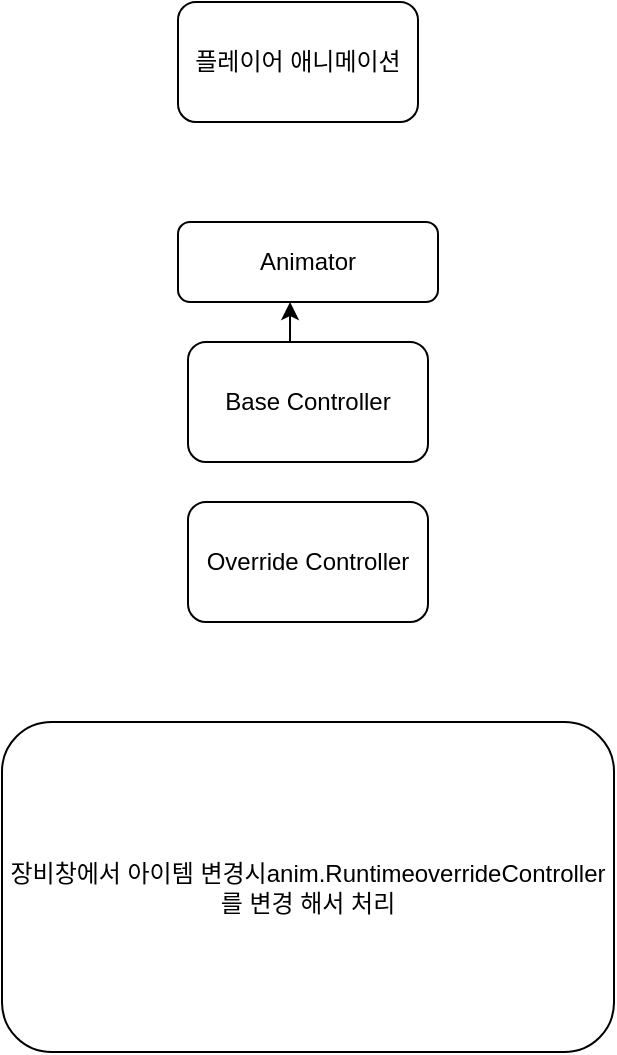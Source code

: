 <mxfile version="21.2.8" type="device">
  <diagram name="페이지-1" id="3xUhel04jhYSrKF4ljVP">
    <mxGraphModel dx="903" dy="742" grid="1" gridSize="10" guides="1" tooltips="1" connect="1" arrows="1" fold="1" page="1" pageScale="1" pageWidth="827" pageHeight="1169" math="0" shadow="0">
      <root>
        <mxCell id="0" />
        <mxCell id="1" parent="0" />
        <mxCell id="zXyJz1itQiy2e0ath6fj-1" value="플레이어 애니메이션" style="rounded=1;whiteSpace=wrap;html=1;" parent="1" vertex="1">
          <mxGeometry x="354" y="150" width="120" height="60" as="geometry" />
        </mxCell>
        <mxCell id="VCXD5lx_3G-CmCGCO5Ku-2" style="edgeStyle=orthogonalEdgeStyle;rounded=0;orthogonalLoop=1;jettySize=auto;html=1;exitX=0.5;exitY=0;exitDx=0;exitDy=0;entryX=0.431;entryY=1;entryDx=0;entryDy=0;entryPerimeter=0;" parent="1" source="zXyJz1itQiy2e0ath6fj-2" target="zXyJz1itQiy2e0ath6fj-4" edge="1">
          <mxGeometry relative="1" as="geometry" />
        </mxCell>
        <mxCell id="zXyJz1itQiy2e0ath6fj-2" value="Base Controller" style="rounded=1;whiteSpace=wrap;html=1;" parent="1" vertex="1">
          <mxGeometry x="359" y="320" width="120" height="60" as="geometry" />
        </mxCell>
        <mxCell id="zXyJz1itQiy2e0ath6fj-4" value="Animator" style="rounded=1;whiteSpace=wrap;html=1;" parent="1" vertex="1">
          <mxGeometry x="354" y="260" width="130" height="40" as="geometry" />
        </mxCell>
        <mxCell id="K4pvUCt2YjAI4liiRV9A-1" value="장비창에서 아이템 변경시anim.RuntimeoverrideController 를 변경 해서 처리" style="rounded=1;whiteSpace=wrap;html=1;" vertex="1" parent="1">
          <mxGeometry x="266" y="510" width="306" height="165" as="geometry" />
        </mxCell>
        <mxCell id="K4pvUCt2YjAI4liiRV9A-2" value="Override Controller" style="rounded=1;whiteSpace=wrap;html=1;" vertex="1" parent="1">
          <mxGeometry x="359" y="400" width="120" height="60" as="geometry" />
        </mxCell>
      </root>
    </mxGraphModel>
  </diagram>
</mxfile>
